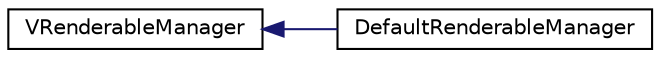 digraph "Graphical Class Hierarchy"
{
  edge [fontname="Helvetica",fontsize="10",labelfontname="Helvetica",labelfontsize="10"];
  node [fontname="Helvetica",fontsize="10",shape=record];
  rankdir="LR";
  Node1 [label="VRenderableManager",height=0.2,width=0.4,color="black", fillcolor="white", style="filled",URL="$class_v_renderable_manager.html",tooltip="VRenderableManager. "];
  Node1 -> Node2 [dir="back",color="midnightblue",fontsize="10",style="solid",fontname="Helvetica"];
  Node2 [label="DefaultRenderableManager",height=0.2,width=0.4,color="black", fillcolor="white", style="filled",URL="$class_default_renderable_manager.html",tooltip="DefaultRenderableManager. "];
}
